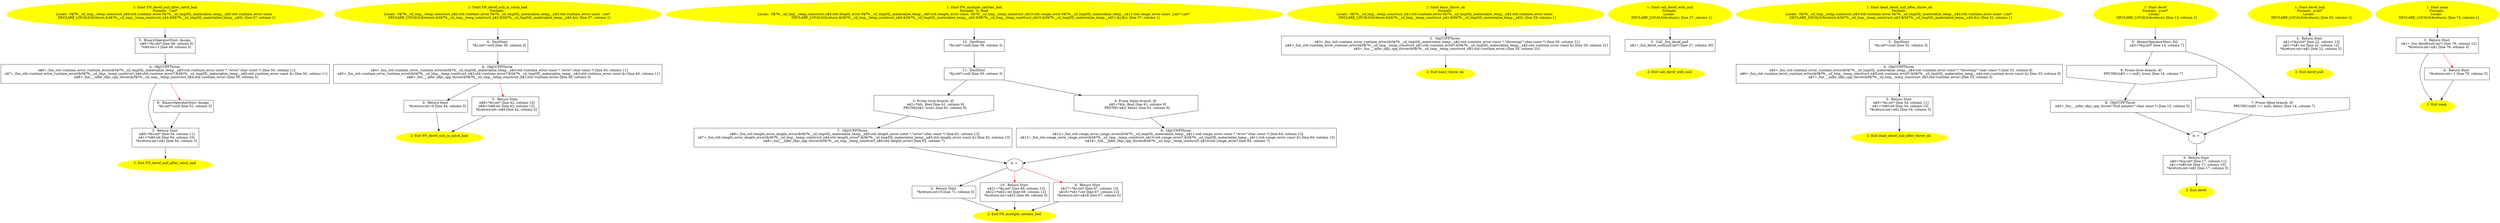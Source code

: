 /* @generated */
digraph cfg {
"FN_deref_null_after_catch_bad#4627123003703707696.43441e3badf1bb571cbe770f9d51a51c_1" [label="1: Start FN_deref_null_after_catch_bad\nFormals:  i:int*\nLocals:  0$?%__sil_tmp__temp_construct_n$4:std::runtime_error 0$?%__sil_tmpSIL_materialize_temp__n$5:std::runtime_error const  \n   DECLARE_LOCALS(&return,&0$?%__sil_tmp__temp_construct_n$4,&0$?%__sil_tmpSIL_materialize_temp__n$5); [line 47, column 1]\n " color=yellow style=filled]
	

	 "FN_deref_null_after_catch_bad#4627123003703707696.43441e3badf1bb571cbe770f9d51a51c_1" -> "FN_deref_null_after_catch_bad#4627123003703707696.43441e3badf1bb571cbe770f9d51a51c_5" ;
"FN_deref_null_after_catch_bad#4627123003703707696.43441e3badf1bb571cbe770f9d51a51c_2" [label="2: Exit FN_deref_null_after_catch_bad \n  " color=yellow style=filled]
	

"FN_deref_null_after_catch_bad#4627123003703707696.43441e3badf1bb571cbe770f9d51a51c_3" [label="3:  Return Stmt \n   n$0=*&i:int* [line 54, column 11]\n  n$1=*n$0:int [line 54, column 10]\n  *&return:int=n$1 [line 54, column 3]\n " shape="box"]
	

	 "FN_deref_null_after_catch_bad#4627123003703707696.43441e3badf1bb571cbe770f9d51a51c_3" -> "FN_deref_null_after_catch_bad#4627123003703707696.43441e3badf1bb571cbe770f9d51a51c_2" ;
"FN_deref_null_after_catch_bad#4627123003703707696.43441e3badf1bb571cbe770f9d51a51c_4" [label="4:  ObjCCPPThrow \n   n$6=_fun_std::runtime_error_runtime_error(&0$?%__sil_tmpSIL_materialize_temp__n$5:std::runtime_error const *,\"error\":char const *) [line 50, column 11]\n  n$7=_fun_std::runtime_error_runtime_error(&0$?%__sil_tmp__temp_construct_n$4:std::runtime_error*,&0$?%__sil_tmpSIL_materialize_temp__n$5:std::runtime_error const &) [line 50, column 11]\n  n$8=_fun___infer_objc_cpp_throw(&0$?%__sil_tmp__temp_construct_n$4:std::runtime_error) [line 50, column 5]\n " shape="box"]
	

	 "FN_deref_null_after_catch_bad#4627123003703707696.43441e3badf1bb571cbe770f9d51a51c_4" -> "FN_deref_null_after_catch_bad#4627123003703707696.43441e3badf1bb571cbe770f9d51a51c_3" ;
	 "FN_deref_null_after_catch_bad#4627123003703707696.43441e3badf1bb571cbe770f9d51a51c_4" -> "FN_deref_null_after_catch_bad#4627123003703707696.43441e3badf1bb571cbe770f9d51a51c_6" [color="red" ];
"FN_deref_null_after_catch_bad#4627123003703707696.43441e3badf1bb571cbe770f9d51a51c_5" [label="5:  BinaryOperatorStmt: Assign \n   n$9=*&i:int* [line 49, column 6]\n  *n$9:int=2 [line 49, column 5]\n " shape="box"]
	

	 "FN_deref_null_after_catch_bad#4627123003703707696.43441e3badf1bb571cbe770f9d51a51c_5" -> "FN_deref_null_after_catch_bad#4627123003703707696.43441e3badf1bb571cbe770f9d51a51c_4" ;
"FN_deref_null_after_catch_bad#4627123003703707696.43441e3badf1bb571cbe770f9d51a51c_6" [label="6:  BinaryOperatorStmt: Assign \n   *&i:int*=null [line 52, column 5]\n " shape="box"]
	

	 "FN_deref_null_after_catch_bad#4627123003703707696.43441e3badf1bb571cbe770f9d51a51c_6" -> "FN_deref_null_after_catch_bad#4627123003703707696.43441e3badf1bb571cbe770f9d51a51c_3" ;
"FN_deref_null_in_catch_bad#9297890526029657977.c83eec7c9ab8ce2e38ddbc08f8c3dfeb_1" [label="1: Start FN_deref_null_in_catch_bad\nFormals: \nLocals:  0$?%__sil_tmp__temp_construct_n$2:std::runtime_error 0$?%__sil_tmpSIL_materialize_temp__n$3:std::runtime_error const  i:int* \n   DECLARE_LOCALS(&return,&0$?%__sil_tmp__temp_construct_n$2,&0$?%__sil_tmpSIL_materialize_temp__n$3,&i); [line 37, column 1]\n " color=yellow style=filled]
	

	 "FN_deref_null_in_catch_bad#9297890526029657977.c83eec7c9ab8ce2e38ddbc08f8c3dfeb_1" -> "FN_deref_null_in_catch_bad#9297890526029657977.c83eec7c9ab8ce2e38ddbc08f8c3dfeb_6" ;
"FN_deref_null_in_catch_bad#9297890526029657977.c83eec7c9ab8ce2e38ddbc08f8c3dfeb_2" [label="2: Exit FN_deref_null_in_catch_bad \n  " color=yellow style=filled]
	

"FN_deref_null_in_catch_bad#9297890526029657977.c83eec7c9ab8ce2e38ddbc08f8c3dfeb_3" [label="3:  Return Stmt \n   *&return:int=0 [line 44, column 3]\n " shape="box"]
	

	 "FN_deref_null_in_catch_bad#9297890526029657977.c83eec7c9ab8ce2e38ddbc08f8c3dfeb_3" -> "FN_deref_null_in_catch_bad#9297890526029657977.c83eec7c9ab8ce2e38ddbc08f8c3dfeb_2" ;
"FN_deref_null_in_catch_bad#9297890526029657977.c83eec7c9ab8ce2e38ddbc08f8c3dfeb_4" [label="4:  ObjCCPPThrow \n   n$4=_fun_std::runtime_error_runtime_error(&0$?%__sil_tmpSIL_materialize_temp__n$3:std::runtime_error const *,\"error\":char const *) [line 40, column 11]\n  n$5=_fun_std::runtime_error_runtime_error(&0$?%__sil_tmp__temp_construct_n$2:std::runtime_error*,&0$?%__sil_tmpSIL_materialize_temp__n$3:std::runtime_error const &) [line 40, column 11]\n  n$6=_fun___infer_objc_cpp_throw(&0$?%__sil_tmp__temp_construct_n$2:std::runtime_error) [line 40, column 5]\n " shape="box"]
	

	 "FN_deref_null_in_catch_bad#9297890526029657977.c83eec7c9ab8ce2e38ddbc08f8c3dfeb_4" -> "FN_deref_null_in_catch_bad#9297890526029657977.c83eec7c9ab8ce2e38ddbc08f8c3dfeb_3" ;
	 "FN_deref_null_in_catch_bad#9297890526029657977.c83eec7c9ab8ce2e38ddbc08f8c3dfeb_4" -> "FN_deref_null_in_catch_bad#9297890526029657977.c83eec7c9ab8ce2e38ddbc08f8c3dfeb_5" [color="red" ];
"FN_deref_null_in_catch_bad#9297890526029657977.c83eec7c9ab8ce2e38ddbc08f8c3dfeb_5" [label="5:  Return Stmt \n   n$8=*&i:int* [line 42, column 13]\n  n$9=*n$8:int [line 42, column 12]\n  *&return:int=n$9 [line 42, column 5]\n " shape="box"]
	

	 "FN_deref_null_in_catch_bad#9297890526029657977.c83eec7c9ab8ce2e38ddbc08f8c3dfeb_5" -> "FN_deref_null_in_catch_bad#9297890526029657977.c83eec7c9ab8ce2e38ddbc08f8c3dfeb_2" ;
"FN_deref_null_in_catch_bad#9297890526029657977.c83eec7c9ab8ce2e38ddbc08f8c3dfeb_6" [label="6:  DeclStmt \n   *&i:int*=null [line 38, column 3]\n " shape="box"]
	

	 "FN_deref_null_in_catch_bad#9297890526029657977.c83eec7c9ab8ce2e38ddbc08f8c3dfeb_6" -> "FN_deref_null_in_catch_bad#9297890526029657977.c83eec7c9ab8ce2e38ddbc08f8c3dfeb_4" ;
"FN_multiple_catches_bad#4595182522053295670.680a793e449c2d7439ff6441ca69fa98_1" [label="1: Start FN_multiple_catches_bad\nFormals:  b:_Bool\nLocals:  0$?%__sil_tmp__temp_construct_n$4:std::length_error 0$?%__sil_tmpSIL_materialize_temp__n$5:std::length_error const  0$?%__sil_tmp__temp_construct_n$10:std::range_error 0$?%__sil_tmpSIL_materialize_temp__n$11:std::range_error const  j:int* i:int* \n   DECLARE_LOCALS(&return,&0$?%__sil_tmp__temp_construct_n$4,&0$?%__sil_tmpSIL_materialize_temp__n$5,&0$?%__sil_tmp__temp_construct_n$10,&0$?%__sil_tmpSIL_materialize_temp__n$11,&j,&i); [line 57, column 1]\n " color=yellow style=filled]
	

	 "FN_multiple_catches_bad#4595182522053295670.680a793e449c2d7439ff6441ca69fa98_1" -> "FN_multiple_catches_bad#4595182522053295670.680a793e449c2d7439ff6441ca69fa98_12" ;
"FN_multiple_catches_bad#4595182522053295670.680a793e449c2d7439ff6441ca69fa98_2" [label="2: Exit FN_multiple_catches_bad \n  " color=yellow style=filled]
	

"FN_multiple_catches_bad#4595182522053295670.680a793e449c2d7439ff6441ca69fa98_3" [label="3:  Return Stmt \n   *&return:int=0 [line 71, column 3]\n " shape="box"]
	

	 "FN_multiple_catches_bad#4595182522053295670.680a793e449c2d7439ff6441ca69fa98_3" -> "FN_multiple_catches_bad#4595182522053295670.680a793e449c2d7439ff6441ca69fa98_2" ;
"FN_multiple_catches_bad#4595182522053295670.680a793e449c2d7439ff6441ca69fa98_4" [label="4: + \n  " ]
	

	 "FN_multiple_catches_bad#4595182522053295670.680a793e449c2d7439ff6441ca69fa98_4" -> "FN_multiple_catches_bad#4595182522053295670.680a793e449c2d7439ff6441ca69fa98_3" ;
	 "FN_multiple_catches_bad#4595182522053295670.680a793e449c2d7439ff6441ca69fa98_4" -> "FN_multiple_catches_bad#4595182522053295670.680a793e449c2d7439ff6441ca69fa98_10" [color="red" ];
	 "FN_multiple_catches_bad#4595182522053295670.680a793e449c2d7439ff6441ca69fa98_4" -> "FN_multiple_catches_bad#4595182522053295670.680a793e449c2d7439ff6441ca69fa98_9" [color="red" ];
"FN_multiple_catches_bad#4595182522053295670.680a793e449c2d7439ff6441ca69fa98_5" [label="5: Prune (true branch, if) \n   n$2=*&b:_Bool [line 61, column 9]\n  PRUNE(n$2, true); [line 61, column 9]\n " shape="invhouse"]
	

	 "FN_multiple_catches_bad#4595182522053295670.680a793e449c2d7439ff6441ca69fa98_5" -> "FN_multiple_catches_bad#4595182522053295670.680a793e449c2d7439ff6441ca69fa98_7" ;
"FN_multiple_catches_bad#4595182522053295670.680a793e449c2d7439ff6441ca69fa98_6" [label="6: Prune (false branch, if) \n   n$2=*&b:_Bool [line 61, column 9]\n  PRUNE(!n$2, false); [line 61, column 9]\n " shape="invhouse"]
	

	 "FN_multiple_catches_bad#4595182522053295670.680a793e449c2d7439ff6441ca69fa98_6" -> "FN_multiple_catches_bad#4595182522053295670.680a793e449c2d7439ff6441ca69fa98_8" ;
"FN_multiple_catches_bad#4595182522053295670.680a793e449c2d7439ff6441ca69fa98_7" [label="7:  ObjCCPPThrow \n   n$6=_fun_std::length_error_length_error(&0$?%__sil_tmpSIL_materialize_temp__n$5:std::length_error const *,\"error\":char const *) [line 62, column 13]\n  n$7=_fun_std::length_error_length_error(&0$?%__sil_tmp__temp_construct_n$4:std::length_error*,&0$?%__sil_tmpSIL_materialize_temp__n$5:std::length_error const &) [line 62, column 13]\n  n$8=_fun___infer_objc_cpp_throw(&0$?%__sil_tmp__temp_construct_n$4:std::length_error) [line 62, column 7]\n " shape="box"]
	

	 "FN_multiple_catches_bad#4595182522053295670.680a793e449c2d7439ff6441ca69fa98_7" -> "FN_multiple_catches_bad#4595182522053295670.680a793e449c2d7439ff6441ca69fa98_4" ;
"FN_multiple_catches_bad#4595182522053295670.680a793e449c2d7439ff6441ca69fa98_8" [label="8:  ObjCCPPThrow \n   n$12=_fun_std::range_error_range_error(&0$?%__sil_tmpSIL_materialize_temp__n$11:std::range_error const *,\"error\":char const *) [line 64, column 13]\n  n$13=_fun_std::range_error_range_error(&0$?%__sil_tmp__temp_construct_n$10:std::range_error*,&0$?%__sil_tmpSIL_materialize_temp__n$11:std::range_error const &) [line 64, column 13]\n  n$14=_fun___infer_objc_cpp_throw(&0$?%__sil_tmp__temp_construct_n$10:std::range_error) [line 64, column 7]\n " shape="box"]
	

	 "FN_multiple_catches_bad#4595182522053295670.680a793e449c2d7439ff6441ca69fa98_8" -> "FN_multiple_catches_bad#4595182522053295670.680a793e449c2d7439ff6441ca69fa98_4" ;
"FN_multiple_catches_bad#4595182522053295670.680a793e449c2d7439ff6441ca69fa98_9" [label="9:  Return Stmt \n   n$17=*&i:int* [line 67, column 13]\n  n$18=*n$17:int [line 67, column 12]\n  *&return:int=n$18 [line 67, column 5]\n " shape="box"]
	

	 "FN_multiple_catches_bad#4595182522053295670.680a793e449c2d7439ff6441ca69fa98_9" -> "FN_multiple_catches_bad#4595182522053295670.680a793e449c2d7439ff6441ca69fa98_2" ;
"FN_multiple_catches_bad#4595182522053295670.680a793e449c2d7439ff6441ca69fa98_10" [label="10:  Return Stmt \n   n$21=*&j:int* [line 69, column 13]\n  n$22=*n$21:int [line 69, column 12]\n  *&return:int=n$22 [line 69, column 5]\n " shape="box"]
	

	 "FN_multiple_catches_bad#4595182522053295670.680a793e449c2d7439ff6441ca69fa98_10" -> "FN_multiple_catches_bad#4595182522053295670.680a793e449c2d7439ff6441ca69fa98_2" ;
"FN_multiple_catches_bad#4595182522053295670.680a793e449c2d7439ff6441ca69fa98_11" [label="11:  DeclStmt \n   *&j:int*=null [line 59, column 3]\n " shape="box"]
	

	 "FN_multiple_catches_bad#4595182522053295670.680a793e449c2d7439ff6441ca69fa98_11" -> "FN_multiple_catches_bad#4595182522053295670.680a793e449c2d7439ff6441ca69fa98_5" ;
	 "FN_multiple_catches_bad#4595182522053295670.680a793e449c2d7439ff6441ca69fa98_11" -> "FN_multiple_catches_bad#4595182522053295670.680a793e449c2d7439ff6441ca69fa98_6" ;
"FN_multiple_catches_bad#4595182522053295670.680a793e449c2d7439ff6441ca69fa98_12" [label="12:  DeclStmt \n   *&i:int*=null [line 58, column 3]\n " shape="box"]
	

	 "FN_multiple_catches_bad#4595182522053295670.680a793e449c2d7439ff6441ca69fa98_12" -> "FN_multiple_catches_bad#4595182522053295670.680a793e449c2d7439ff6441ca69fa98_11" ;
"basic_throw_ok#10529188890980782893.c9e1b8dd080b2621cfca65612331859d_1" [label="1: Start basic_throw_ok\nFormals: \nLocals:  0$?%__sil_tmp__temp_construct_n$1:std::runtime_error 0$?%__sil_tmpSIL_materialize_temp__n$2:std::runtime_error const  \n   DECLARE_LOCALS(&return,&0$?%__sil_tmp__temp_construct_n$1,&0$?%__sil_tmpSIL_materialize_temp__n$2); [line 29, column 1]\n " color=yellow style=filled]
	

	 "basic_throw_ok#10529188890980782893.c9e1b8dd080b2621cfca65612331859d_1" -> "basic_throw_ok#10529188890980782893.c9e1b8dd080b2621cfca65612331859d_3" ;
"basic_throw_ok#10529188890980782893.c9e1b8dd080b2621cfca65612331859d_2" [label="2: Exit basic_throw_ok \n  " color=yellow style=filled]
	

"basic_throw_ok#10529188890980782893.c9e1b8dd080b2621cfca65612331859d_3" [label="3:  ObjCCPPThrow \n   n$3=_fun_std::runtime_error_runtime_error(&0$?%__sil_tmpSIL_materialize_temp__n$2:std::runtime_error const *,\"throwing!\":char const *) [line 29, column 31]\n  n$4=_fun_std::runtime_error_runtime_error(&0$?%__sil_tmp__temp_construct_n$1:std::runtime_error*,&0$?%__sil_tmpSIL_materialize_temp__n$2:std::runtime_error const &) [line 29, column 31]\n  n$5=_fun___infer_objc_cpp_throw(&0$?%__sil_tmp__temp_construct_n$1:std::runtime_error) [line 29, column 25]\n " shape="box"]
	

	 "basic_throw_ok#10529188890980782893.c9e1b8dd080b2621cfca65612331859d_3" -> "basic_throw_ok#10529188890980782893.c9e1b8dd080b2621cfca65612331859d_2" ;
"call_deref_with_null#4611966425999531792.6346543307e9a799421a89e451b917c2_1" [label="1: Start call_deref_with_null\nFormals: \nLocals:  \n   DECLARE_LOCALS(&return); [line 27, column 1]\n " color=yellow style=filled]
	

	 "call_deref_with_null#4611966425999531792.6346543307e9a799421a89e451b917c2_1" -> "call_deref_with_null#4611966425999531792.6346543307e9a799421a89e451b917c2_3" ;
"call_deref_with_null#4611966425999531792.6346543307e9a799421a89e451b917c2_2" [label="2: Exit call_deref_with_null \n  " color=yellow style=filled]
	

"call_deref_with_null#4611966425999531792.6346543307e9a799421a89e451b917c2_3" [label="3:  Call _fun_deref_null \n   n$1=_fun_deref_null(null:int*) [line 27, column 30]\n " shape="box"]
	

	 "call_deref_with_null#4611966425999531792.6346543307e9a799421a89e451b917c2_3" -> "call_deref_with_null#4611966425999531792.6346543307e9a799421a89e451b917c2_2" ;
"dead_deref_null_after_throw_ok#12025371096822526715.42d41c040f3a321bb94f60bf7b55d001_1" [label="1: Start dead_deref_null_after_throw_ok\nFormals: \nLocals:  0$?%__sil_tmp__temp_construct_n$3:std::runtime_error 0$?%__sil_tmpSIL_materialize_temp__n$4:std::runtime_error const  i:int* \n   DECLARE_LOCALS(&return,&0$?%__sil_tmp__temp_construct_n$3,&0$?%__sil_tmpSIL_materialize_temp__n$4,&i); [line 31, column 1]\n " color=yellow style=filled]
	

	 "dead_deref_null_after_throw_ok#12025371096822526715.42d41c040f3a321bb94f60bf7b55d001_1" -> "dead_deref_null_after_throw_ok#12025371096822526715.42d41c040f3a321bb94f60bf7b55d001_5" ;
"dead_deref_null_after_throw_ok#12025371096822526715.42d41c040f3a321bb94f60bf7b55d001_2" [label="2: Exit dead_deref_null_after_throw_ok \n  " color=yellow style=filled]
	

"dead_deref_null_after_throw_ok#12025371096822526715.42d41c040f3a321bb94f60bf7b55d001_3" [label="3:  Return Stmt \n   n$0=*&i:int* [line 34, column 11]\n  n$1=*n$0:int [line 34, column 10]\n  *&return:int=n$1 [line 34, column 3]\n " shape="box"]
	

	 "dead_deref_null_after_throw_ok#12025371096822526715.42d41c040f3a321bb94f60bf7b55d001_3" -> "dead_deref_null_after_throw_ok#12025371096822526715.42d41c040f3a321bb94f60bf7b55d001_2" ;
"dead_deref_null_after_throw_ok#12025371096822526715.42d41c040f3a321bb94f60bf7b55d001_4" [label="4:  ObjCCPPThrow \n   n$5=_fun_std::runtime_error_runtime_error(&0$?%__sil_tmpSIL_materialize_temp__n$4:std::runtime_error const *,\"throwing!\":char const *) [line 33, column 9]\n  n$6=_fun_std::runtime_error_runtime_error(&0$?%__sil_tmp__temp_construct_n$3:std::runtime_error*,&0$?%__sil_tmpSIL_materialize_temp__n$4:std::runtime_error const &) [line 33, column 9]\n  n$7=_fun___infer_objc_cpp_throw(&0$?%__sil_tmp__temp_construct_n$3:std::runtime_error) [line 33, column 3]\n " shape="box"]
	

	 "dead_deref_null_after_throw_ok#12025371096822526715.42d41c040f3a321bb94f60bf7b55d001_4" -> "dead_deref_null_after_throw_ok#12025371096822526715.42d41c040f3a321bb94f60bf7b55d001_3" ;
"dead_deref_null_after_throw_ok#12025371096822526715.42d41c040f3a321bb94f60bf7b55d001_5" [label="5:  DeclStmt \n   *&i:int*=null [line 32, column 3]\n " shape="box"]
	

	 "dead_deref_null_after_throw_ok#12025371096822526715.42d41c040f3a321bb94f60bf7b55d001_5" -> "dead_deref_null_after_throw_ok#12025371096822526715.42d41c040f3a321bb94f60bf7b55d001_4" ;
"deref#13506892413034678690.824465c4193ad2288eb512b1083edab3_1" [label="1: Start deref\nFormals:  p:int*\nLocals:  \n   DECLARE_LOCALS(&return); [line 13, column 1]\n " color=yellow style=filled]
	

	 "deref#13506892413034678690.824465c4193ad2288eb512b1083edab3_1" -> "deref#13506892413034678690.824465c4193ad2288eb512b1083edab3_5" ;
"deref#13506892413034678690.824465c4193ad2288eb512b1083edab3_2" [label="2: Exit deref \n  " color=yellow style=filled]
	

"deref#13506892413034678690.824465c4193ad2288eb512b1083edab3_3" [label="3:  Return Stmt \n   n$0=*&p:int* [line 17, column 11]\n  n$1=*n$0:int [line 17, column 10]\n  *&return:int=n$1 [line 17, column 3]\n " shape="box"]
	

	 "deref#13506892413034678690.824465c4193ad2288eb512b1083edab3_3" -> "deref#13506892413034678690.824465c4193ad2288eb512b1083edab3_2" ;
"deref#13506892413034678690.824465c4193ad2288eb512b1083edab3_4" [label="4: + \n  " ]
	

	 "deref#13506892413034678690.824465c4193ad2288eb512b1083edab3_4" -> "deref#13506892413034678690.824465c4193ad2288eb512b1083edab3_3" ;
"deref#13506892413034678690.824465c4193ad2288eb512b1083edab3_5" [label="5:  BinaryOperatorStmt: EQ \n   n$3=*&p:int* [line 14, column 7]\n " shape="box"]
	

	 "deref#13506892413034678690.824465c4193ad2288eb512b1083edab3_5" -> "deref#13506892413034678690.824465c4193ad2288eb512b1083edab3_6" ;
	 "deref#13506892413034678690.824465c4193ad2288eb512b1083edab3_5" -> "deref#13506892413034678690.824465c4193ad2288eb512b1083edab3_7" ;
"deref#13506892413034678690.824465c4193ad2288eb512b1083edab3_6" [label="6: Prune (true branch, if) \n   PRUNE((n$3 == null), true); [line 14, column 7]\n " shape="invhouse"]
	

	 "deref#13506892413034678690.824465c4193ad2288eb512b1083edab3_6" -> "deref#13506892413034678690.824465c4193ad2288eb512b1083edab3_8" ;
"deref#13506892413034678690.824465c4193ad2288eb512b1083edab3_7" [label="7: Prune (false branch, if) \n   PRUNE(!(n$3 == null), false); [line 14, column 7]\n " shape="invhouse"]
	

	 "deref#13506892413034678690.824465c4193ad2288eb512b1083edab3_7" -> "deref#13506892413034678690.824465c4193ad2288eb512b1083edab3_4" ;
"deref#13506892413034678690.824465c4193ad2288eb512b1083edab3_8" [label="8:  ObjCCPPThrow \n   n$5=_fun___infer_objc_cpp_throw(\"Null pointer!\":char const *) [line 15, column 5]\n " shape="box"]
	

	 "deref#13506892413034678690.824465c4193ad2288eb512b1083edab3_8" -> "deref#13506892413034678690.824465c4193ad2288eb512b1083edab3_4" ;
"deref_null#11536394632240553702.ea4eed042da22ab7ceb619ec1b7f73bb_1" [label="1: Start deref_null\nFormals:  p:int*\nLocals:  \n   DECLARE_LOCALS(&return); [line 20, column 1]\n " color=yellow style=filled]
	

	 "deref_null#11536394632240553702.ea4eed042da22ab7ceb619ec1b7f73bb_1" -> "deref_null#11536394632240553702.ea4eed042da22ab7ceb619ec1b7f73bb_3" ;
"deref_null#11536394632240553702.ea4eed042da22ab7ceb619ec1b7f73bb_2" [label="2: Exit deref_null \n  " color=yellow style=filled]
	

"deref_null#11536394632240553702.ea4eed042da22ab7ceb619ec1b7f73bb_3" [label="3:  Return Stmt \n   n$1=*&p:int* [line 22, column 13]\n  n$2=*n$1:int [line 22, column 12]\n  *&return:int=n$2 [line 22, column 5]\n " shape="box"]
	

	 "deref_null#11536394632240553702.ea4eed042da22ab7ceb619ec1b7f73bb_3" -> "deref_null#11536394632240553702.ea4eed042da22ab7ceb619ec1b7f73bb_2" ;
"main.fad58de7366495db4650cfefac2fcd61_1" [label="1: Start main\nFormals: \nLocals:  \n   DECLARE_LOCALS(&return); [line 74, column 1]\n " color=yellow style=filled]
	

	 "main.fad58de7366495db4650cfefac2fcd61_1" -> "main.fad58de7366495db4650cfefac2fcd61_3" ;
"main.fad58de7366495db4650cfefac2fcd61_2" [label="2: Exit main \n  " color=yellow style=filled]
	

"main.fad58de7366495db4650cfefac2fcd61_3" [label="3:  Return Stmt \n   n$1=_fun_deref(null:int*) [line 76, column 12]\n  *&return:int=n$1 [line 76, column 5]\n " shape="box"]
	

	 "main.fad58de7366495db4650cfefac2fcd61_3" -> "main.fad58de7366495db4650cfefac2fcd61_2" ;
	 "main.fad58de7366495db4650cfefac2fcd61_3" -> "main.fad58de7366495db4650cfefac2fcd61_4" [color="red" ];
"main.fad58de7366495db4650cfefac2fcd61_4" [label="4:  Return Stmt \n   *&return:int=-1 [line 78, column 5]\n " shape="box"]
	

	 "main.fad58de7366495db4650cfefac2fcd61_4" -> "main.fad58de7366495db4650cfefac2fcd61_2" ;
}
